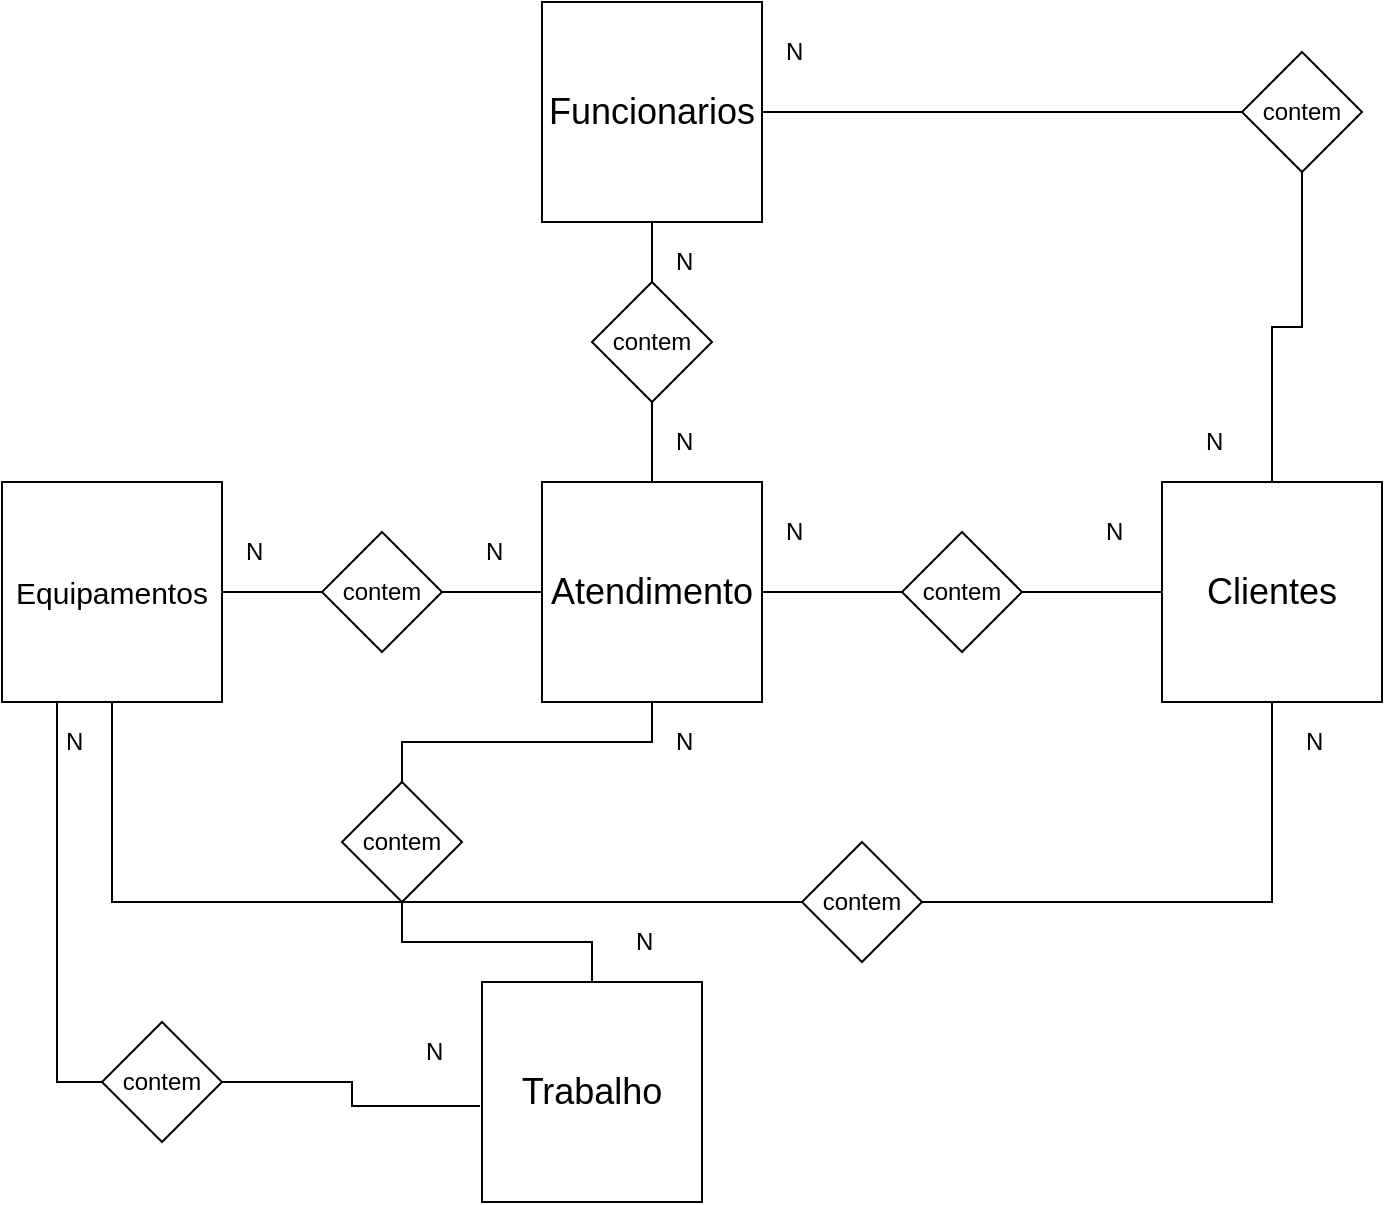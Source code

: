 <mxfile version="10.9.5" type="device"><diagram id="x1H8t1cKYR32Yt1o_CoD" name="Conceitual"><mxGraphModel dx="942" dy="644" grid="1" gridSize="10" guides="1" tooltips="1" connect="1" arrows="1" fold="1" page="1" pageScale="1" pageWidth="827" pageHeight="1169" math="0" shadow="0"><root><mxCell id="0"/><mxCell id="1" parent="0"/><mxCell id="e45NyF3r9zioE6dPqql4-3" style="edgeStyle=orthogonalEdgeStyle;rounded=0;orthogonalLoop=1;jettySize=auto;html=1;exitX=1;exitY=0.5;exitDx=0;exitDy=0;entryX=0;entryY=0.5;entryDx=0;entryDy=0;endArrow=none;endFill=0;jumpSize=8;" edge="1" parent="1" source="e45NyF3r9zioE6dPqql4-1" target="e45NyF3r9zioE6dPqql4-2"><mxGeometry relative="1" as="geometry"/></mxCell><mxCell id="e45NyF3r9zioE6dPqql4-9" style="edgeStyle=orthogonalEdgeStyle;rounded=0;jumpSize=8;orthogonalLoop=1;jettySize=auto;html=1;exitX=0;exitY=0.5;exitDx=0;exitDy=0;entryX=1;entryY=0.5;entryDx=0;entryDy=0;endArrow=none;endFill=0;" edge="1" parent="1" source="e45NyF3r9zioE6dPqql4-1" target="e45NyF3r9zioE6dPqql4-8"><mxGeometry relative="1" as="geometry"/></mxCell><mxCell id="e45NyF3r9zioE6dPqql4-14" style="edgeStyle=orthogonalEdgeStyle;rounded=0;jumpSize=8;orthogonalLoop=1;jettySize=auto;html=1;exitX=0.5;exitY=1;exitDx=0;exitDy=0;entryX=0.5;entryY=0;entryDx=0;entryDy=0;endArrow=none;endFill=0;" edge="1" parent="1" source="e45NyF3r9zioE6dPqql4-1" target="e45NyF3r9zioE6dPqql4-13"><mxGeometry relative="1" as="geometry"/></mxCell><mxCell id="e45NyF3r9zioE6dPqql4-15" style="edgeStyle=orthogonalEdgeStyle;rounded=0;jumpSize=8;orthogonalLoop=1;jettySize=auto;html=1;exitX=0.5;exitY=0;exitDx=0;exitDy=0;endArrow=none;endFill=0;entryX=0.5;entryY=1;entryDx=0;entryDy=0;" edge="1" parent="1" source="e45NyF3r9zioE6dPqql4-1" target="e45NyF3r9zioE6dPqql4-12"><mxGeometry relative="1" as="geometry"><mxPoint x="375" y="190" as="targetPoint"/></mxGeometry></mxCell><mxCell id="e45NyF3r9zioE6dPqql4-1" value="&lt;font style=&quot;font-size: 18px&quot;&gt;Atendimento&lt;/font&gt;" style="whiteSpace=wrap;html=1;aspect=fixed;" vertex="1" parent="1"><mxGeometry x="320" y="240" width="110" height="110" as="geometry"/></mxCell><mxCell id="e45NyF3r9zioE6dPqql4-2" value="contem" style="rhombus;whiteSpace=wrap;html=1;" vertex="1" parent="1"><mxGeometry x="500" y="265" width="60" height="60" as="geometry"/></mxCell><mxCell id="e45NyF3r9zioE6dPqql4-11" style="edgeStyle=orthogonalEdgeStyle;rounded=0;jumpSize=8;orthogonalLoop=1;jettySize=auto;html=1;exitX=0;exitY=0.5;exitDx=0;exitDy=0;entryX=1;entryY=0.5;entryDx=0;entryDy=0;endArrow=none;endFill=0;" edge="1" parent="1" source="e45NyF3r9zioE6dPqql4-6" target="e45NyF3r9zioE6dPqql4-2"><mxGeometry relative="1" as="geometry"/></mxCell><mxCell id="e45NyF3r9zioE6dPqql4-6" value="&lt;font style=&quot;font-size: 18px&quot;&gt;Clientes&lt;/font&gt;" style="whiteSpace=wrap;html=1;aspect=fixed;" vertex="1" parent="1"><mxGeometry x="630" y="240" width="110" height="110" as="geometry"/></mxCell><mxCell id="e45NyF3r9zioE6dPqql4-10" style="edgeStyle=orthogonalEdgeStyle;rounded=0;jumpSize=8;orthogonalLoop=1;jettySize=auto;html=1;exitX=1;exitY=0.5;exitDx=0;exitDy=0;entryX=0;entryY=0.5;entryDx=0;entryDy=0;endArrow=none;endFill=0;" edge="1" parent="1" source="e45NyF3r9zioE6dPqql4-7" target="e45NyF3r9zioE6dPqql4-8"><mxGeometry relative="1" as="geometry"/></mxCell><mxCell id="e45NyF3r9zioE6dPqql4-34" style="edgeStyle=orthogonalEdgeStyle;rounded=0;jumpSize=8;orthogonalLoop=1;jettySize=auto;html=1;exitX=0.5;exitY=1;exitDx=0;exitDy=0;entryX=0;entryY=0.5;entryDx=0;entryDy=0;endArrow=none;endFill=0;" edge="1" parent="1" source="e45NyF3r9zioE6dPqql4-7" target="e45NyF3r9zioE6dPqql4-33"><mxGeometry relative="1" as="geometry"><Array as="points"><mxPoint x="105" y="450"/></Array></mxGeometry></mxCell><mxCell id="e45NyF3r9zioE6dPqql4-44" style="edgeStyle=orthogonalEdgeStyle;rounded=0;jumpSize=8;orthogonalLoop=1;jettySize=auto;html=1;exitX=0.25;exitY=1;exitDx=0;exitDy=0;entryX=0;entryY=0.5;entryDx=0;entryDy=0;endArrow=none;endFill=0;" edge="1" parent="1" source="e45NyF3r9zioE6dPqql4-7" target="e45NyF3r9zioE6dPqql4-43"><mxGeometry relative="1" as="geometry"/></mxCell><mxCell id="e45NyF3r9zioE6dPqql4-7" value="&lt;font style=&quot;font-size: 15px&quot;&gt;Equipamentos&lt;/font&gt;" style="whiteSpace=wrap;html=1;aspect=fixed;" vertex="1" parent="1"><mxGeometry x="50" y="240" width="110" height="110" as="geometry"/></mxCell><mxCell id="e45NyF3r9zioE6dPqql4-8" value="contem" style="rhombus;whiteSpace=wrap;html=1;" vertex="1" parent="1"><mxGeometry x="210" y="265" width="60" height="60" as="geometry"/></mxCell><mxCell id="e45NyF3r9zioE6dPqql4-21" style="edgeStyle=orthogonalEdgeStyle;rounded=0;jumpSize=8;orthogonalLoop=1;jettySize=auto;html=1;exitX=0.5;exitY=0;exitDx=0;exitDy=0;entryX=0.5;entryY=1;entryDx=0;entryDy=0;endArrow=none;endFill=0;" edge="1" parent="1" source="e45NyF3r9zioE6dPqql4-12" target="e45NyF3r9zioE6dPqql4-17"><mxGeometry relative="1" as="geometry"/></mxCell><mxCell id="e45NyF3r9zioE6dPqql4-12" value="contem" style="rhombus;whiteSpace=wrap;html=1;" vertex="1" parent="1"><mxGeometry x="345" y="140" width="60" height="60" as="geometry"/></mxCell><mxCell id="e45NyF3r9zioE6dPqql4-20" style="edgeStyle=orthogonalEdgeStyle;rounded=0;jumpSize=8;orthogonalLoop=1;jettySize=auto;html=1;exitX=0.5;exitY=1;exitDx=0;exitDy=0;entryX=0.5;entryY=0;entryDx=0;entryDy=0;endArrow=none;endFill=0;" edge="1" parent="1" source="e45NyF3r9zioE6dPqql4-13" target="e45NyF3r9zioE6dPqql4-19"><mxGeometry relative="1" as="geometry"/></mxCell><mxCell id="e45NyF3r9zioE6dPqql4-13" value="contem" style="rhombus;whiteSpace=wrap;html=1;" vertex="1" parent="1"><mxGeometry x="220" y="390" width="60" height="60" as="geometry"/></mxCell><mxCell id="e45NyF3r9zioE6dPqql4-40" style="edgeStyle=orthogonalEdgeStyle;rounded=0;jumpSize=8;orthogonalLoop=1;jettySize=auto;html=1;exitX=1;exitY=0.5;exitDx=0;exitDy=0;endArrow=none;endFill=0;" edge="1" parent="1" source="e45NyF3r9zioE6dPqql4-17" target="e45NyF3r9zioE6dPqql4-38"><mxGeometry relative="1" as="geometry"/></mxCell><mxCell id="e45NyF3r9zioE6dPqql4-17" value="&lt;span style=&quot;font-size: 18px&quot;&gt;Funcionarios&lt;/span&gt;" style="whiteSpace=wrap;html=1;aspect=fixed;" vertex="1" parent="1"><mxGeometry x="320" width="110" height="110" as="geometry"/></mxCell><mxCell id="e45NyF3r9zioE6dPqql4-19" value="&lt;span style=&quot;font-size: 18px&quot;&gt;Trabalho&lt;/span&gt;" style="whiteSpace=wrap;html=1;aspect=fixed;" vertex="1" parent="1"><mxGeometry x="290" y="490" width="110" height="110" as="geometry"/></mxCell><mxCell id="e45NyF3r9zioE6dPqql4-22" value="N" style="text;html=1;resizable=0;points=[];autosize=1;align=left;verticalAlign=top;spacingTop=-4;" vertex="1" parent="1"><mxGeometry x="170" y="265" width="20" height="20" as="geometry"/></mxCell><mxCell id="e45NyF3r9zioE6dPqql4-23" value="N" style="text;html=1;resizable=0;points=[];autosize=1;align=left;verticalAlign=top;spacingTop=-4;" vertex="1" parent="1"><mxGeometry x="600" y="255" width="20" height="20" as="geometry"/></mxCell><mxCell id="e45NyF3r9zioE6dPqql4-24" value="N" style="text;html=1;resizable=0;points=[];autosize=1;align=left;verticalAlign=top;spacingTop=-4;" vertex="1" parent="1"><mxGeometry x="385" y="120" width="20" height="20" as="geometry"/></mxCell><mxCell id="e45NyF3r9zioE6dPqql4-25" value="N" style="text;html=1;resizable=0;points=[];autosize=1;align=left;verticalAlign=top;spacingTop=-4;" vertex="1" parent="1"><mxGeometry x="365" y="460" width="20" height="20" as="geometry"/></mxCell><mxCell id="e45NyF3r9zioE6dPqql4-26" value="N" style="text;html=1;resizable=0;points=[];autosize=1;align=left;verticalAlign=top;spacingTop=-4;" vertex="1" parent="1"><mxGeometry x="440" y="255" width="20" height="20" as="geometry"/></mxCell><mxCell id="e45NyF3r9zioE6dPqql4-27" value="N" style="text;html=1;resizable=0;points=[];autosize=1;align=left;verticalAlign=top;spacingTop=-4;" vertex="1" parent="1"><mxGeometry x="385" y="360" width="20" height="20" as="geometry"/></mxCell><mxCell id="e45NyF3r9zioE6dPqql4-28" value="N" style="text;html=1;resizable=0;points=[];autosize=1;align=left;verticalAlign=top;spacingTop=-4;" vertex="1" parent="1"><mxGeometry x="290" y="265" width="20" height="20" as="geometry"/></mxCell><mxCell id="e45NyF3r9zioE6dPqql4-29" value="N" style="text;html=1;resizable=0;points=[];autosize=1;align=left;verticalAlign=top;spacingTop=-4;" vertex="1" parent="1"><mxGeometry x="385" y="210" width="20" height="20" as="geometry"/></mxCell><mxCell id="e45NyF3r9zioE6dPqql4-35" style="edgeStyle=orthogonalEdgeStyle;rounded=0;jumpSize=8;orthogonalLoop=1;jettySize=auto;html=1;exitX=1;exitY=0.5;exitDx=0;exitDy=0;entryX=0.5;entryY=1;entryDx=0;entryDy=0;endArrow=none;endFill=0;" edge="1" parent="1" source="e45NyF3r9zioE6dPqql4-33" target="e45NyF3r9zioE6dPqql4-6"><mxGeometry relative="1" as="geometry"/></mxCell><mxCell id="e45NyF3r9zioE6dPqql4-33" value="contem" style="rhombus;whiteSpace=wrap;html=1;" vertex="1" parent="1"><mxGeometry x="450" y="420" width="60" height="60" as="geometry"/></mxCell><mxCell id="e45NyF3r9zioE6dPqql4-36" value="N" style="text;html=1;resizable=0;points=[];autosize=1;align=left;verticalAlign=top;spacingTop=-4;" vertex="1" parent="1"><mxGeometry x="700" y="360" width="20" height="20" as="geometry"/></mxCell><mxCell id="e45NyF3r9zioE6dPqql4-37" value="N" style="text;html=1;resizable=0;points=[];autosize=1;align=left;verticalAlign=top;spacingTop=-4;" vertex="1" parent="1"><mxGeometry x="80" y="360" width="20" height="20" as="geometry"/></mxCell><mxCell id="e45NyF3r9zioE6dPqql4-39" style="edgeStyle=orthogonalEdgeStyle;rounded=0;jumpSize=8;orthogonalLoop=1;jettySize=auto;html=1;entryX=0.5;entryY=0;entryDx=0;entryDy=0;endArrow=none;endFill=0;" edge="1" parent="1" source="e45NyF3r9zioE6dPqql4-38" target="e45NyF3r9zioE6dPqql4-6"><mxGeometry relative="1" as="geometry"/></mxCell><mxCell id="e45NyF3r9zioE6dPqql4-38" value="contem" style="rhombus;whiteSpace=wrap;html=1;" vertex="1" parent="1"><mxGeometry x="670" y="25" width="60" height="60" as="geometry"/></mxCell><mxCell id="e45NyF3r9zioE6dPqql4-41" value="N" style="text;html=1;resizable=0;points=[];autosize=1;align=left;verticalAlign=top;spacingTop=-4;" vertex="1" parent="1"><mxGeometry x="440" y="15" width="20" height="20" as="geometry"/></mxCell><mxCell id="e45NyF3r9zioE6dPqql4-42" value="N" style="text;html=1;resizable=0;points=[];autosize=1;align=left;verticalAlign=top;spacingTop=-4;" vertex="1" parent="1"><mxGeometry x="650" y="210" width="20" height="20" as="geometry"/></mxCell><mxCell id="e45NyF3r9zioE6dPqql4-45" style="edgeStyle=orthogonalEdgeStyle;rounded=0;jumpSize=8;orthogonalLoop=1;jettySize=auto;html=1;exitX=1;exitY=0.5;exitDx=0;exitDy=0;entryX=-0.009;entryY=0.564;entryDx=0;entryDy=0;entryPerimeter=0;endArrow=none;endFill=0;" edge="1" parent="1" source="e45NyF3r9zioE6dPqql4-43" target="e45NyF3r9zioE6dPqql4-19"><mxGeometry relative="1" as="geometry"/></mxCell><mxCell id="e45NyF3r9zioE6dPqql4-43" value="contem" style="rhombus;whiteSpace=wrap;html=1;" vertex="1" parent="1"><mxGeometry x="100" y="510" width="60" height="60" as="geometry"/></mxCell><mxCell id="e45NyF3r9zioE6dPqql4-46" value="N" style="text;html=1;resizable=0;points=[];autosize=1;align=left;verticalAlign=top;spacingTop=-4;" vertex="1" parent="1"><mxGeometry x="260" y="515" width="20" height="20" as="geometry"/></mxCell></root></mxGraphModel></diagram><diagram id="yeQgxp4hC3VKjvBImgVS" name="Logico"><mxGraphModel dx="1108" dy="758" grid="1" gridSize="10" guides="1" tooltips="1" connect="1" arrows="1" fold="1" page="1" pageScale="1" pageWidth="827" pageHeight="1169" math="0" shadow="0"><root><mxCell id="xFVC03-pBIhEjpSr5GsX-0"/><mxCell id="xFVC03-pBIhEjpSr5GsX-1" parent="xFVC03-pBIhEjpSr5GsX-0"/><mxCell id="8gZFKStE-wB8I6iesKRQ-2" value="Atendimento" style="swimlane;fontStyle=0;childLayout=stackLayout;horizontal=1;startSize=26;fillColor=#e0e0e0;horizontalStack=0;resizeParent=1;resizeParentMax=0;resizeLast=0;collapsible=1;marginBottom=0;swimlaneFillColor=#ffffff;align=center;fontSize=14;" vertex="1" parent="xFVC03-pBIhEjpSr5GsX-1"><mxGeometry x="130" y="170" width="160" height="190" as="geometry"/></mxCell><mxCell id="8gZFKStE-wB8I6iesKRQ-3" value="Id Atendimento: Int" style="shape=partialRectangle;top=0;left=0;right=0;bottom=1;align=left;verticalAlign=middle;fillColor=none;spacingLeft=34;spacingRight=4;overflow=hidden;rotatable=0;points=[[0,0.5],[1,0.5]];portConstraint=eastwest;dropTarget=0;fontStyle=5;fontSize=12;" vertex="1" parent="8gZFKStE-wB8I6iesKRQ-2"><mxGeometry y="26" width="160" height="30" as="geometry"/></mxCell><mxCell id="8gZFKStE-wB8I6iesKRQ-4" value="PK" style="shape=partialRectangle;top=0;left=0;bottom=0;fillColor=none;align=left;verticalAlign=middle;spacingLeft=4;spacingRight=4;overflow=hidden;rotatable=0;points=[];portConstraint=eastwest;part=1;fontSize=12;" vertex="1" connectable="0" parent="8gZFKStE-wB8I6iesKRQ-3"><mxGeometry width="30" height="30" as="geometry"/></mxCell><mxCell id="8gZFKStE-wB8I6iesKRQ-5" value="Id Funcionario: Int" style="shape=partialRectangle;top=0;left=0;right=0;bottom=0;align=left;verticalAlign=top;fillColor=none;spacingLeft=34;spacingRight=4;overflow=hidden;rotatable=0;points=[[0,0.5],[1,0.5]];portConstraint=eastwest;dropTarget=0;fontSize=12;" vertex="1" parent="8gZFKStE-wB8I6iesKRQ-2"><mxGeometry y="56" width="160" height="26" as="geometry"/></mxCell><mxCell id="8gZFKStE-wB8I6iesKRQ-6" value="FK" style="shape=partialRectangle;top=0;left=0;bottom=0;fillColor=none;align=left;verticalAlign=top;spacingLeft=4;spacingRight=4;overflow=hidden;rotatable=0;points=[];portConstraint=eastwest;part=1;fontSize=12;" vertex="1" connectable="0" parent="8gZFKStE-wB8I6iesKRQ-5"><mxGeometry width="30" height="26" as="geometry"/></mxCell><mxCell id="8gZFKStE-wB8I6iesKRQ-7" value="Id Cliente: Int" style="shape=partialRectangle;top=0;left=0;right=0;bottom=0;align=left;verticalAlign=top;fillColor=none;spacingLeft=34;spacingRight=4;overflow=hidden;rotatable=0;points=[[0,0.5],[1,0.5]];portConstraint=eastwest;dropTarget=0;fontSize=12;" vertex="1" parent="8gZFKStE-wB8I6iesKRQ-2"><mxGeometry y="82" width="160" height="26" as="geometry"/></mxCell><mxCell id="8gZFKStE-wB8I6iesKRQ-8" value="FK" style="shape=partialRectangle;top=0;left=0;bottom=0;fillColor=none;align=left;verticalAlign=top;spacingLeft=4;spacingRight=4;overflow=hidden;rotatable=0;points=[];portConstraint=eastwest;part=1;fontSize=12;" vertex="1" connectable="0" parent="8gZFKStE-wB8I6iesKRQ-7"><mxGeometry width="30" height="26" as="geometry"/></mxCell><mxCell id="8gZFKStE-wB8I6iesKRQ-9" value="Id Equipamento: Int" style="shape=partialRectangle;top=0;left=0;right=0;bottom=0;align=left;verticalAlign=top;fillColor=none;spacingLeft=34;spacingRight=4;overflow=hidden;rotatable=0;points=[[0,0.5],[1,0.5]];portConstraint=eastwest;dropTarget=0;fontSize=12;" vertex="1" parent="8gZFKStE-wB8I6iesKRQ-2"><mxGeometry y="108" width="160" height="82" as="geometry"/></mxCell><mxCell id="8gZFKStE-wB8I6iesKRQ-10" value="FK" style="shape=partialRectangle;top=0;left=0;bottom=0;fillColor=none;align=left;verticalAlign=top;spacingLeft=4;spacingRight=4;overflow=hidden;rotatable=0;points=[];portConstraint=eastwest;part=1;fontSize=12;" vertex="1" connectable="0" parent="8gZFKStE-wB8I6iesKRQ-9"><mxGeometry width="30" height="82" as="geometry"/></mxCell><mxCell id="8gZFKStE-wB8I6iesKRQ-18" value="Id Trabalho: Int" style="shape=partialRectangle;top=0;left=0;right=0;bottom=0;align=left;verticalAlign=top;spacingLeft=34;spacingRight=4;overflow=hidden;rotatable=0;points=[[0,0.5],[1,0.5]];portConstraint=eastwest;dropTarget=0;fontSize=12;shadow=0;flipH=1;flipV=1;direction=west;" vertex="1" parent="xFVC03-pBIhEjpSr5GsX-1"><mxGeometry x="130" y="301" width="160" height="26" as="geometry"/></mxCell><mxCell id="8gZFKStE-wB8I6iesKRQ-19" value="FK" style="shape=partialRectangle;top=0;left=0;bottom=0;fillColor=none;align=left;verticalAlign=top;spacingLeft=4;spacingRight=4;overflow=hidden;rotatable=0;points=[];portConstraint=eastwest;part=1;fontSize=12;" vertex="1" connectable="0" parent="8gZFKStE-wB8I6iesKRQ-18"><mxGeometry width="30" height="26" as="geometry"/></mxCell><mxCell id="8gZFKStE-wB8I6iesKRQ-20" value="Id Data do Serviço: DateTime" style="shape=partialRectangle;top=0;left=0;right=0;bottom=0;align=left;verticalAlign=top;spacingLeft=34;spacingRight=4;overflow=hidden;rotatable=0;points=[[0,0.5],[1,0.5]];portConstraint=eastwest;dropTarget=0;fontSize=12;flipH=1;flipV=1;direction=west;" vertex="1" parent="xFVC03-pBIhEjpSr5GsX-1"><mxGeometry x="130" y="327" width="160" height="26" as="geometry"/></mxCell><mxCell id="8gZFKStE-wB8I6iesKRQ-21" value="FK" style="shape=partialRectangle;top=0;left=0;bottom=0;fillColor=none;align=left;verticalAlign=top;spacingLeft=4;spacingRight=4;overflow=hidden;rotatable=0;points=[];portConstraint=eastwest;part=1;fontSize=12;" vertex="1" connectable="0" parent="8gZFKStE-wB8I6iesKRQ-20"><mxGeometry width="30" height="26" as="geometry"/></mxCell><mxCell id="8gZFKStE-wB8I6iesKRQ-23" value="Equipamentos" style="swimlane;fontStyle=0;childLayout=stackLayout;horizontal=1;startSize=26;fillColor=#e0e0e0;horizontalStack=0;resizeParent=1;resizeParentMax=0;resizeLast=0;collapsible=1;marginBottom=0;swimlaneFillColor=#ffffff;align=center;fontSize=14;shadow=0;strokeColor=#000000;" vertex="1" parent="xFVC03-pBIhEjpSr5GsX-1"><mxGeometry x="413" y="157" width="160" height="82" as="geometry"/></mxCell><mxCell id="8gZFKStE-wB8I6iesKRQ-24" value="Id Equipamentos:Int" style="shape=partialRectangle;top=0;left=0;right=0;bottom=1;align=left;verticalAlign=middle;fillColor=none;spacingLeft=34;spacingRight=4;overflow=hidden;rotatable=0;points=[[0,0.5],[1,0.5]];portConstraint=eastwest;dropTarget=0;fontStyle=5;fontSize=12;" vertex="1" parent="8gZFKStE-wB8I6iesKRQ-23"><mxGeometry y="26" width="160" height="30" as="geometry"/></mxCell><mxCell id="8gZFKStE-wB8I6iesKRQ-25" value="PK" style="shape=partialRectangle;top=0;left=0;bottom=0;fillColor=none;align=left;verticalAlign=middle;spacingLeft=4;spacingRight=4;overflow=hidden;rotatable=0;points=[];portConstraint=eastwest;part=1;fontSize=12;" vertex="1" connectable="0" parent="8gZFKStE-wB8I6iesKRQ-24"><mxGeometry width="30" height="30" as="geometry"/></mxCell><mxCell id="8gZFKStE-wB8I6iesKRQ-26" value="Nome:String" style="shape=partialRectangle;top=0;left=0;right=0;bottom=0;align=left;verticalAlign=top;fillColor=none;spacingLeft=34;spacingRight=4;overflow=hidden;rotatable=0;points=[[0,0.5],[1,0.5]];portConstraint=eastwest;dropTarget=0;fontSize=12;" vertex="1" parent="8gZFKStE-wB8I6iesKRQ-23"><mxGeometry y="56" width="160" height="26" as="geometry"/></mxCell><mxCell id="8gZFKStE-wB8I6iesKRQ-27" value="" style="shape=partialRectangle;top=0;left=0;bottom=0;fillColor=none;align=left;verticalAlign=top;spacingLeft=4;spacingRight=4;overflow=hidden;rotatable=0;points=[];portConstraint=eastwest;part=1;fontSize=12;" vertex="1" connectable="0" parent="8gZFKStE-wB8I6iesKRQ-26"><mxGeometry width="30" height="26" as="geometry"/></mxCell><mxCell id="8gZFKStE-wB8I6iesKRQ-34" value="Cliente" style="swimlane;fontStyle=0;childLayout=stackLayout;horizontal=1;startSize=26;fillColor=#e0e0e0;horizontalStack=0;resizeParent=1;resizeParentMax=0;resizeLast=0;collapsible=1;marginBottom=0;swimlaneFillColor=#ffffff;align=center;fontSize=14;shadow=0;strokeColor=#000000;" vertex="1" parent="xFVC03-pBIhEjpSr5GsX-1"><mxGeometry x="413" y="306" width="160" height="82" as="geometry"/></mxCell><mxCell id="8gZFKStE-wB8I6iesKRQ-35" value="Id Cliente:Int" style="shape=partialRectangle;top=0;left=0;right=0;bottom=1;align=left;verticalAlign=middle;fillColor=none;spacingLeft=34;spacingRight=4;overflow=hidden;rotatable=0;points=[[0,0.5],[1,0.5]];portConstraint=eastwest;dropTarget=0;fontStyle=5;fontSize=12;" vertex="1" parent="8gZFKStE-wB8I6iesKRQ-34"><mxGeometry y="26" width="160" height="30" as="geometry"/></mxCell><mxCell id="8gZFKStE-wB8I6iesKRQ-36" value="PK" style="shape=partialRectangle;top=0;left=0;bottom=0;fillColor=none;align=left;verticalAlign=middle;spacingLeft=4;spacingRight=4;overflow=hidden;rotatable=0;points=[];portConstraint=eastwest;part=1;fontSize=12;" vertex="1" connectable="0" parent="8gZFKStE-wB8I6iesKRQ-35"><mxGeometry width="30" height="30" as="geometry"/></mxCell><mxCell id="8gZFKStE-wB8I6iesKRQ-37" value="Nome:String" style="shape=partialRectangle;top=0;left=0;right=0;bottom=0;align=left;verticalAlign=top;fillColor=none;spacingLeft=34;spacingRight=4;overflow=hidden;rotatable=0;points=[[0,0.5],[1,0.5]];portConstraint=eastwest;dropTarget=0;fontSize=12;" vertex="1" parent="8gZFKStE-wB8I6iesKRQ-34"><mxGeometry y="56" width="160" height="26" as="geometry"/></mxCell><mxCell id="8gZFKStE-wB8I6iesKRQ-38" value="" style="shape=partialRectangle;top=0;left=0;bottom=0;fillColor=none;align=left;verticalAlign=top;spacingLeft=4;spacingRight=4;overflow=hidden;rotatable=0;points=[];portConstraint=eastwest;part=1;fontSize=12;" vertex="1" connectable="0" parent="8gZFKStE-wB8I6iesKRQ-37"><mxGeometry width="30" height="26" as="geometry"/></mxCell><mxCell id="8gZFKStE-wB8I6iesKRQ-41" value="Funcionario" style="swimlane;fontStyle=0;childLayout=stackLayout;horizontal=1;startSize=26;fillColor=#e0e0e0;horizontalStack=0;resizeParent=1;resizeParentMax=0;resizeLast=0;collapsible=1;marginBottom=0;swimlaneFillColor=#ffffff;align=center;fontSize=14;shadow=0;strokeColor=#000000;" vertex="1" parent="xFVC03-pBIhEjpSr5GsX-1"><mxGeometry x="413" y="450" width="160" height="82" as="geometry"/></mxCell><mxCell id="8gZFKStE-wB8I6iesKRQ-42" value="Id Funcionario:Int" style="shape=partialRectangle;top=0;left=0;right=0;bottom=1;align=left;verticalAlign=middle;fillColor=none;spacingLeft=34;spacingRight=4;overflow=hidden;rotatable=0;points=[[0,0.5],[1,0.5]];portConstraint=eastwest;dropTarget=0;fontStyle=5;fontSize=12;" vertex="1" parent="8gZFKStE-wB8I6iesKRQ-41"><mxGeometry y="26" width="160" height="30" as="geometry"/></mxCell><mxCell id="8gZFKStE-wB8I6iesKRQ-43" value="PK" style="shape=partialRectangle;top=0;left=0;bottom=0;fillColor=none;align=left;verticalAlign=middle;spacingLeft=4;spacingRight=4;overflow=hidden;rotatable=0;points=[];portConstraint=eastwest;part=1;fontSize=12;" vertex="1" connectable="0" parent="8gZFKStE-wB8I6iesKRQ-42"><mxGeometry width="30" height="30" as="geometry"/></mxCell><mxCell id="8gZFKStE-wB8I6iesKRQ-44" value="Nome:String" style="shape=partialRectangle;top=0;left=0;right=0;bottom=0;align=left;verticalAlign=top;fillColor=none;spacingLeft=34;spacingRight=4;overflow=hidden;rotatable=0;points=[[0,0.5],[1,0.5]];portConstraint=eastwest;dropTarget=0;fontSize=12;" vertex="1" parent="8gZFKStE-wB8I6iesKRQ-41"><mxGeometry y="56" width="160" height="26" as="geometry"/></mxCell><mxCell id="8gZFKStE-wB8I6iesKRQ-45" value="" style="shape=partialRectangle;top=0;left=0;bottom=0;fillColor=none;align=left;verticalAlign=top;spacingLeft=4;spacingRight=4;overflow=hidden;rotatable=0;points=[];portConstraint=eastwest;part=1;fontSize=12;" vertex="1" connectable="0" parent="8gZFKStE-wB8I6iesKRQ-44"><mxGeometry width="30" height="26" as="geometry"/></mxCell><mxCell id="8gZFKStE-wB8I6iesKRQ-46" value="" style="edgeStyle=entityRelationEdgeStyle;fontSize=12;html=1;endArrow=ERmany;startArrow=ERmany;entryX=0;entryY=0.5;entryDx=0;entryDy=0;" edge="1" parent="xFVC03-pBIhEjpSr5GsX-1" source="8gZFKStE-wB8I6iesKRQ-5" target="8gZFKStE-wB8I6iesKRQ-24"><mxGeometry width="100" height="100" relative="1" as="geometry"><mxPoint x="290" y="339" as="sourcePoint"/><mxPoint x="431.421" y="239" as="targetPoint"/></mxGeometry></mxCell><mxCell id="8gZFKStE-wB8I6iesKRQ-48" value="" style="edgeStyle=entityRelationEdgeStyle;fontSize=12;html=1;endArrow=ERmany;startArrow=ERmany;entryX=0;entryY=0.5;entryDx=0;entryDy=0;exitX=1;exitY=0.5;exitDx=0;exitDy=0;" edge="1" parent="xFVC03-pBIhEjpSr5GsX-1" source="8gZFKStE-wB8I6iesKRQ-5" target="8gZFKStE-wB8I6iesKRQ-35"><mxGeometry width="100" height="100" relative="1" as="geometry"><mxPoint x="300" y="240" as="sourcePoint"/><mxPoint x="390" y="270" as="targetPoint"/></mxGeometry></mxCell><mxCell id="8gZFKStE-wB8I6iesKRQ-49" value="" style="edgeStyle=entityRelationEdgeStyle;fontSize=12;html=1;endArrow=ERmany;startArrow=ERmany;exitX=1;exitY=0.5;exitDx=0;exitDy=0;entryX=0;entryY=0.5;entryDx=0;entryDy=0;" edge="1" parent="xFVC03-pBIhEjpSr5GsX-1" source="8gZFKStE-wB8I6iesKRQ-5" target="8gZFKStE-wB8I6iesKRQ-42"><mxGeometry width="100" height="100" relative="1" as="geometry"><mxPoint x="290" y="360" as="sourcePoint"/><mxPoint x="390" y="260" as="targetPoint"/></mxGeometry></mxCell><mxCell id="8gZFKStE-wB8I6iesKRQ-50" value="Trabalho" style="swimlane;fontStyle=0;childLayout=stackLayout;horizontal=1;startSize=26;fillColor=#e0e0e0;horizontalStack=0;resizeParent=1;resizeParentMax=0;resizeLast=0;collapsible=1;marginBottom=0;swimlaneFillColor=#ffffff;align=center;fontSize=14;shadow=0;strokeColor=#000000;" vertex="1" parent="xFVC03-pBIhEjpSr5GsX-1"><mxGeometry x="100" y="501" width="160" height="82" as="geometry"/></mxCell><mxCell id="8gZFKStE-wB8I6iesKRQ-51" value="Id Trabalho: Int" style="shape=partialRectangle;top=0;left=0;right=0;bottom=1;align=left;verticalAlign=middle;fillColor=none;spacingLeft=34;spacingRight=4;overflow=hidden;rotatable=0;points=[[0,0.5],[1,0.5]];portConstraint=eastwest;dropTarget=0;fontStyle=5;fontSize=12;" vertex="1" parent="8gZFKStE-wB8I6iesKRQ-50"><mxGeometry y="26" width="160" height="30" as="geometry"/></mxCell><mxCell id="8gZFKStE-wB8I6iesKRQ-52" value="PK" style="shape=partialRectangle;top=0;left=0;bottom=0;fillColor=none;align=left;verticalAlign=middle;spacingLeft=4;spacingRight=4;overflow=hidden;rotatable=0;points=[];portConstraint=eastwest;part=1;fontSize=12;" vertex="1" connectable="0" parent="8gZFKStE-wB8I6iesKRQ-51"><mxGeometry width="30" height="30" as="geometry"/></mxCell><mxCell id="8gZFKStE-wB8I6iesKRQ-53" value="Nome:String" style="shape=partialRectangle;top=0;left=0;right=0;bottom=0;align=left;verticalAlign=top;fillColor=none;spacingLeft=34;spacingRight=4;overflow=hidden;rotatable=0;points=[[0,0.5],[1,0.5]];portConstraint=eastwest;dropTarget=0;fontSize=12;" vertex="1" parent="8gZFKStE-wB8I6iesKRQ-50"><mxGeometry y="56" width="160" height="26" as="geometry"/></mxCell><mxCell id="8gZFKStE-wB8I6iesKRQ-54" value="" style="shape=partialRectangle;top=0;left=0;bottom=0;fillColor=none;align=left;verticalAlign=top;spacingLeft=4;spacingRight=4;overflow=hidden;rotatable=0;points=[];portConstraint=eastwest;part=1;fontSize=12;" vertex="1" connectable="0" parent="8gZFKStE-wB8I6iesKRQ-53"><mxGeometry width="30" height="26" as="geometry"/></mxCell><mxCell id="8gZFKStE-wB8I6iesKRQ-55" value="" style="edgeStyle=entityRelationEdgeStyle;fontSize=12;html=1;endArrow=ERmany;startArrow=ERmany;entryX=0.513;entryY=1.039;entryDx=0;entryDy=0;entryPerimeter=0;" edge="1" parent="xFVC03-pBIhEjpSr5GsX-1" target="8gZFKStE-wB8I6iesKRQ-9"><mxGeometry width="100" height="100" relative="1" as="geometry"><mxPoint x="170" y="500" as="sourcePoint"/><mxPoint x="240" y="390" as="targetPoint"/></mxGeometry></mxCell></root></mxGraphModel></diagram></mxfile>
